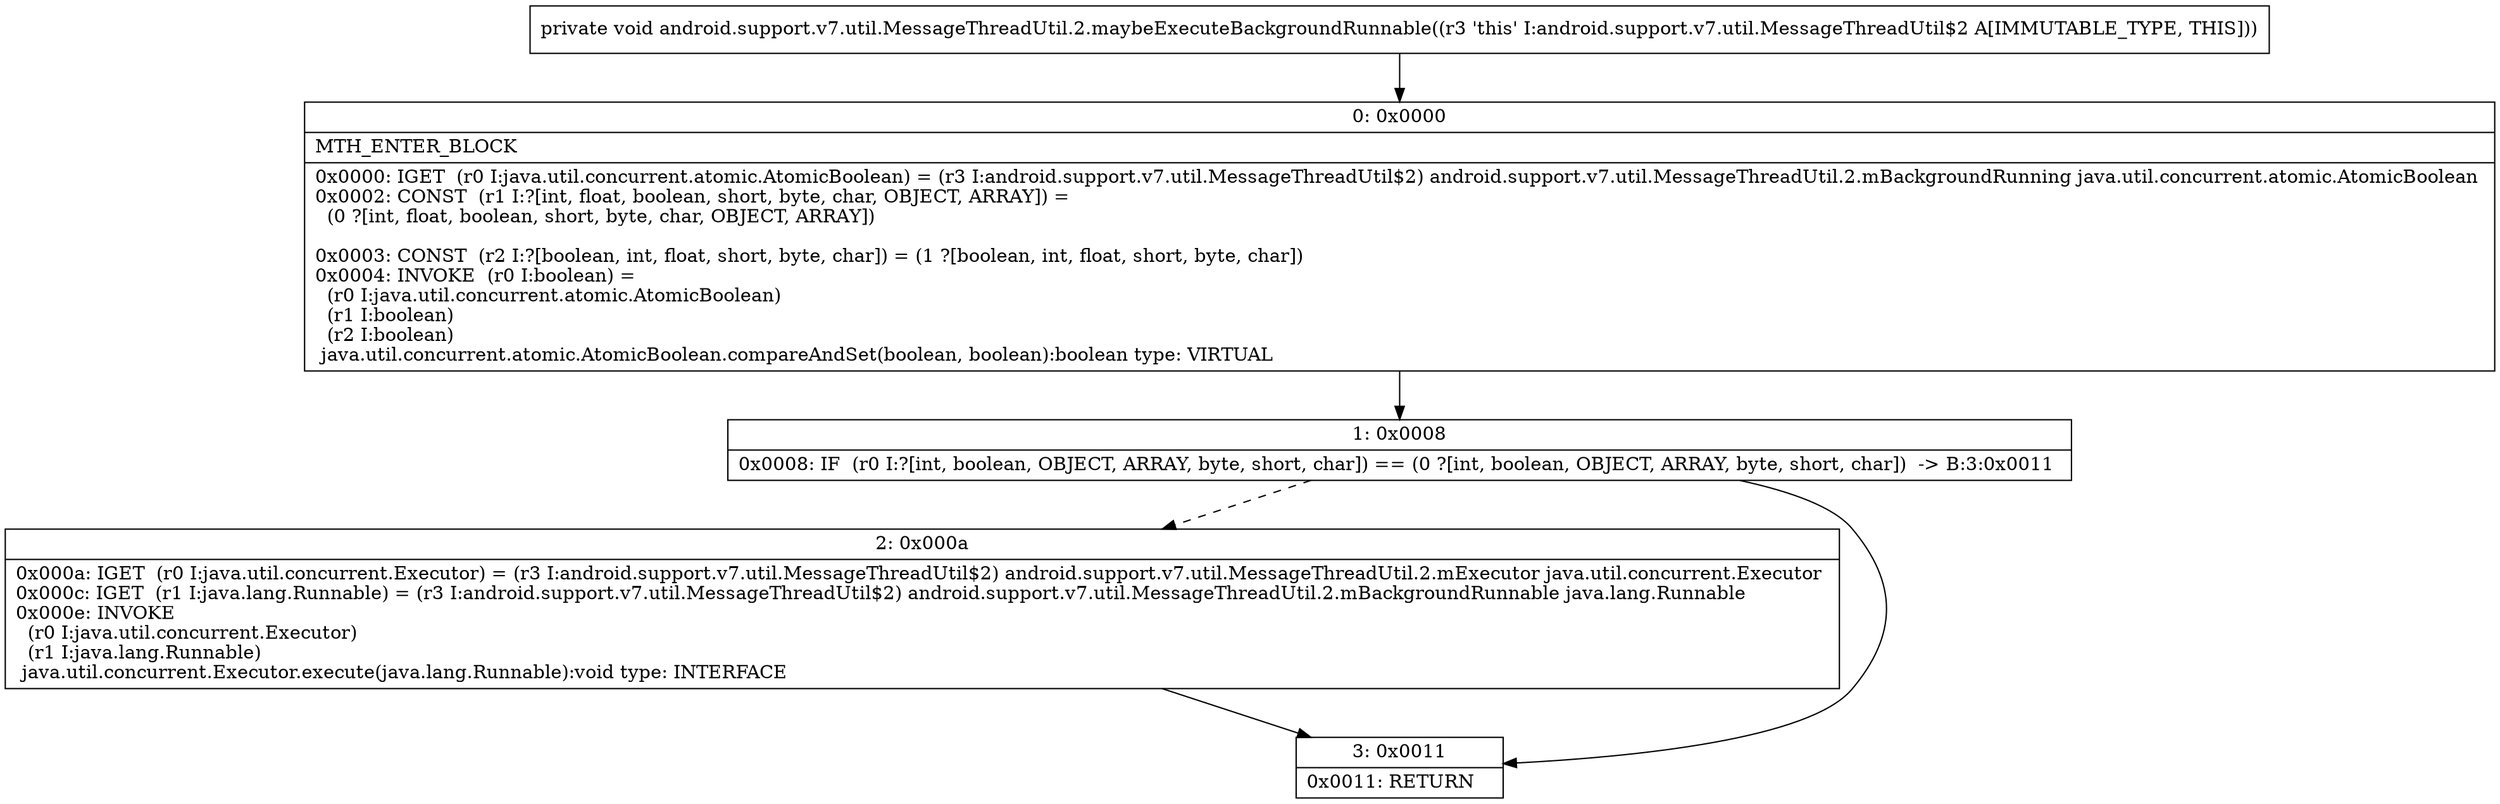 digraph "CFG forandroid.support.v7.util.MessageThreadUtil.2.maybeExecuteBackgroundRunnable()V" {
Node_0 [shape=record,label="{0\:\ 0x0000|MTH_ENTER_BLOCK\l|0x0000: IGET  (r0 I:java.util.concurrent.atomic.AtomicBoolean) = (r3 I:android.support.v7.util.MessageThreadUtil$2) android.support.v7.util.MessageThreadUtil.2.mBackgroundRunning java.util.concurrent.atomic.AtomicBoolean \l0x0002: CONST  (r1 I:?[int, float, boolean, short, byte, char, OBJECT, ARRAY]) = \l  (0 ?[int, float, boolean, short, byte, char, OBJECT, ARRAY])\l \l0x0003: CONST  (r2 I:?[boolean, int, float, short, byte, char]) = (1 ?[boolean, int, float, short, byte, char]) \l0x0004: INVOKE  (r0 I:boolean) = \l  (r0 I:java.util.concurrent.atomic.AtomicBoolean)\l  (r1 I:boolean)\l  (r2 I:boolean)\l java.util.concurrent.atomic.AtomicBoolean.compareAndSet(boolean, boolean):boolean type: VIRTUAL \l}"];
Node_1 [shape=record,label="{1\:\ 0x0008|0x0008: IF  (r0 I:?[int, boolean, OBJECT, ARRAY, byte, short, char]) == (0 ?[int, boolean, OBJECT, ARRAY, byte, short, char])  \-\> B:3:0x0011 \l}"];
Node_2 [shape=record,label="{2\:\ 0x000a|0x000a: IGET  (r0 I:java.util.concurrent.Executor) = (r3 I:android.support.v7.util.MessageThreadUtil$2) android.support.v7.util.MessageThreadUtil.2.mExecutor java.util.concurrent.Executor \l0x000c: IGET  (r1 I:java.lang.Runnable) = (r3 I:android.support.v7.util.MessageThreadUtil$2) android.support.v7.util.MessageThreadUtil.2.mBackgroundRunnable java.lang.Runnable \l0x000e: INVOKE  \l  (r0 I:java.util.concurrent.Executor)\l  (r1 I:java.lang.Runnable)\l java.util.concurrent.Executor.execute(java.lang.Runnable):void type: INTERFACE \l}"];
Node_3 [shape=record,label="{3\:\ 0x0011|0x0011: RETURN   \l}"];
MethodNode[shape=record,label="{private void android.support.v7.util.MessageThreadUtil.2.maybeExecuteBackgroundRunnable((r3 'this' I:android.support.v7.util.MessageThreadUtil$2 A[IMMUTABLE_TYPE, THIS])) }"];
MethodNode -> Node_0;
Node_0 -> Node_1;
Node_1 -> Node_2[style=dashed];
Node_1 -> Node_3;
Node_2 -> Node_3;
}

